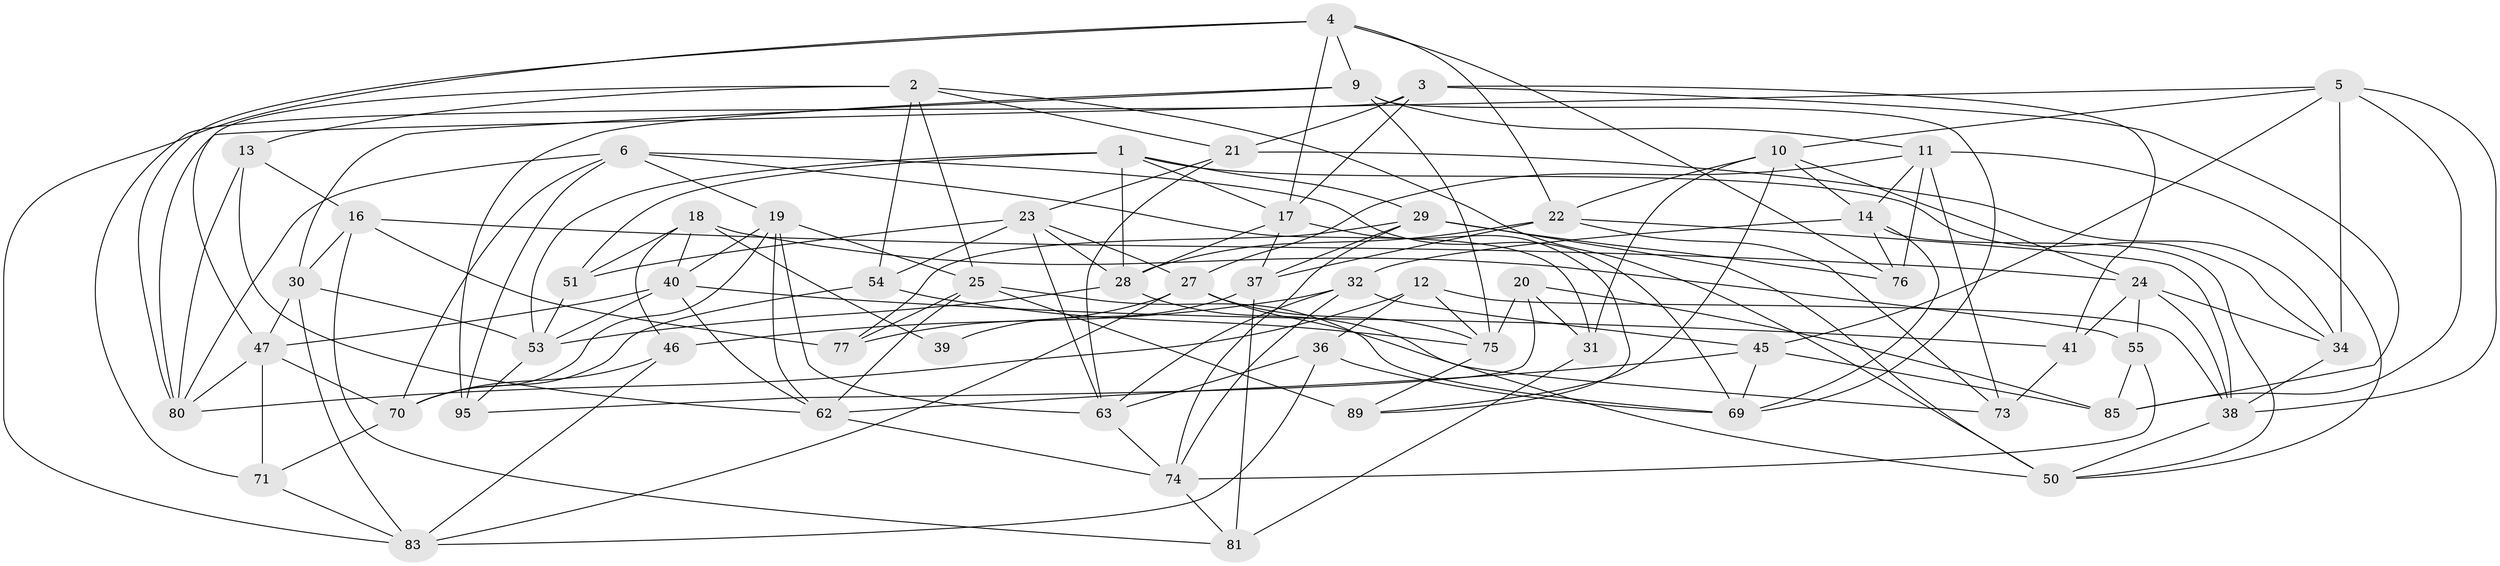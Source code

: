 // original degree distribution, {4: 1.0}
// Generated by graph-tools (version 1.1) at 2025/42/03/06/25 10:42:23]
// undirected, 59 vertices, 153 edges
graph export_dot {
graph [start="1"]
  node [color=gray90,style=filled];
  1 [super="+15"];
  2 [super="+48"];
  3 [super="+91"];
  4 [super="+7"];
  5 [super="+26"];
  6 [super="+8"];
  9 [super="+100"];
  10 [super="+33"];
  11 [super="+88"];
  12;
  13;
  14 [super="+43"];
  16 [super="+66"];
  17 [super="+58"];
  18 [super="+67"];
  19 [super="+61"];
  20;
  21 [super="+72"];
  22 [super="+97"];
  23 [super="+59"];
  24 [super="+57"];
  25 [super="+78"];
  27 [super="+44"];
  28 [super="+68"];
  29 [super="+84"];
  30 [super="+79"];
  31;
  32 [super="+35"];
  34 [super="+49"];
  36;
  37 [super="+90"];
  38 [super="+42"];
  39;
  40 [super="+52"];
  41;
  45 [super="+56"];
  46;
  47 [super="+60"];
  50 [super="+65"];
  51;
  53 [super="+96"];
  54;
  55;
  62 [super="+86"];
  63 [super="+64"];
  69 [super="+92"];
  70 [super="+94"];
  71;
  73;
  74 [super="+93"];
  75 [super="+98"];
  76;
  77;
  80 [super="+82"];
  81;
  83 [super="+87"];
  85 [super="+99"];
  89;
  95;
  1 -- 28;
  1 -- 17;
  1 -- 34;
  1 -- 51;
  1 -- 29;
  1 -- 53;
  2 -- 13;
  2 -- 54;
  2 -- 21;
  2 -- 50;
  2 -- 47;
  2 -- 25;
  3 -- 41;
  3 -- 85 [weight=2];
  3 -- 17;
  3 -- 71;
  3 -- 21;
  4 -- 9;
  4 -- 17;
  4 -- 76;
  4 -- 80;
  4 -- 22;
  4 -- 83;
  5 -- 45;
  5 -- 80;
  5 -- 34;
  5 -- 10;
  5 -- 85;
  5 -- 38;
  6 -- 95;
  6 -- 80;
  6 -- 69;
  6 -- 70;
  6 -- 31;
  6 -- 19;
  9 -- 95;
  9 -- 11;
  9 -- 75;
  9 -- 69;
  9 -- 30;
  10 -- 31;
  10 -- 24;
  10 -- 89;
  10 -- 22;
  10 -- 14;
  11 -- 76;
  11 -- 73;
  11 -- 27;
  11 -- 14;
  11 -- 50;
  12 -- 38;
  12 -- 75;
  12 -- 36;
  12 -- 80;
  13 -- 80;
  13 -- 62;
  13 -- 16;
  14 -- 69;
  14 -- 32;
  14 -- 76;
  14 -- 50;
  16 -- 77;
  16 -- 81;
  16 -- 24;
  16 -- 30 [weight=2];
  17 -- 37;
  17 -- 89;
  17 -- 28;
  18 -- 46;
  18 -- 51;
  18 -- 39 [weight=2];
  18 -- 55;
  18 -- 40;
  19 -- 40;
  19 -- 63;
  19 -- 70;
  19 -- 25;
  19 -- 62;
  20 -- 95;
  20 -- 85;
  20 -- 31;
  20 -- 75;
  21 -- 34 [weight=2];
  21 -- 63;
  21 -- 23;
  22 -- 73;
  22 -- 37;
  22 -- 38;
  22 -- 28;
  23 -- 54;
  23 -- 28;
  23 -- 51;
  23 -- 63;
  23 -- 27;
  24 -- 34;
  24 -- 41;
  24 -- 55;
  24 -- 38;
  25 -- 77;
  25 -- 89;
  25 -- 69;
  25 -- 62;
  27 -- 77;
  27 -- 83;
  27 -- 75;
  27 -- 50;
  28 -- 73;
  28 -- 53;
  29 -- 37;
  29 -- 77;
  29 -- 74;
  29 -- 76;
  29 -- 50;
  30 -- 47;
  30 -- 53;
  30 -- 83;
  31 -- 81;
  32 -- 45 [weight=2];
  32 -- 46;
  32 -- 63;
  32 -- 74;
  34 -- 38;
  36 -- 69;
  36 -- 63;
  36 -- 83;
  37 -- 81;
  37 -- 39 [weight=2];
  38 -- 50;
  40 -- 41;
  40 -- 62;
  40 -- 47;
  40 -- 53;
  41 -- 73;
  45 -- 69;
  45 -- 85;
  45 -- 62;
  46 -- 83;
  46 -- 70;
  47 -- 71;
  47 -- 80;
  47 -- 70;
  51 -- 53;
  53 -- 95;
  54 -- 75;
  54 -- 70;
  55 -- 74;
  55 -- 85;
  62 -- 74;
  63 -- 74;
  70 -- 71;
  71 -- 83;
  74 -- 81;
  75 -- 89;
}
